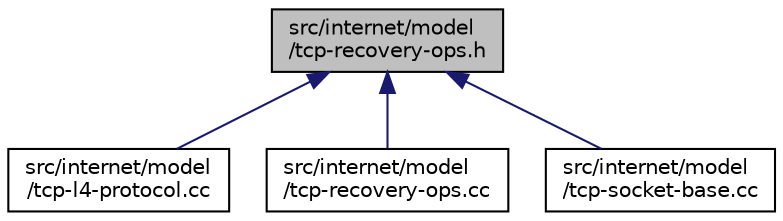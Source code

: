 digraph "src/internet/model/tcp-recovery-ops.h"
{
 // LATEX_PDF_SIZE
  edge [fontname="Helvetica",fontsize="10",labelfontname="Helvetica",labelfontsize="10"];
  node [fontname="Helvetica",fontsize="10",shape=record];
  Node1 [label="src/internet/model\l/tcp-recovery-ops.h",height=0.2,width=0.4,color="black", fillcolor="grey75", style="filled", fontcolor="black",tooltip=" "];
  Node1 -> Node2 [dir="back",color="midnightblue",fontsize="10",style="solid",fontname="Helvetica"];
  Node2 [label="src/internet/model\l/tcp-l4-protocol.cc",height=0.2,width=0.4,color="black", fillcolor="white", style="filled",URL="$tcp-l4-protocol_8cc.html",tooltip=" "];
  Node1 -> Node3 [dir="back",color="midnightblue",fontsize="10",style="solid",fontname="Helvetica"];
  Node3 [label="src/internet/model\l/tcp-recovery-ops.cc",height=0.2,width=0.4,color="black", fillcolor="white", style="filled",URL="$tcp-recovery-ops_8cc.html",tooltip=" "];
  Node1 -> Node4 [dir="back",color="midnightblue",fontsize="10",style="solid",fontname="Helvetica"];
  Node4 [label="src/internet/model\l/tcp-socket-base.cc",height=0.2,width=0.4,color="black", fillcolor="white", style="filled",URL="$tcp-socket-base_8cc.html",tooltip=" "];
}
